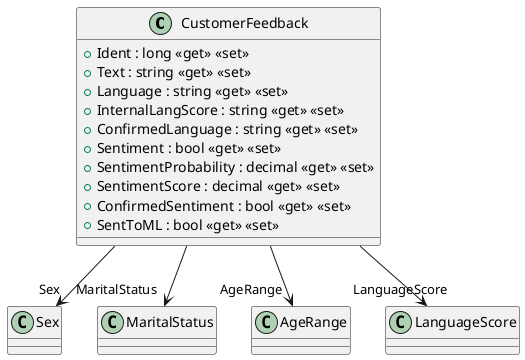 @startuml
class CustomerFeedback {
    + Ident : long <<get>> <<set>>
    + Text : string <<get>> <<set>>
    + Language : string <<get>> <<set>>
    + InternalLangScore : string <<get>> <<set>>
    + ConfirmedLanguage : string <<get>> <<set>>
    + Sentiment : bool <<get>> <<set>>
    + SentimentProbability : decimal <<get>> <<set>>
    + SentimentScore : decimal <<get>> <<set>>
    + ConfirmedSentiment : bool <<get>> <<set>>
    + SentToML : bool <<get>> <<set>>
}
CustomerFeedback --> "Sex" Sex
CustomerFeedback --> "MaritalStatus" MaritalStatus
CustomerFeedback --> "AgeRange" AgeRange
CustomerFeedback --> "LanguageScore" LanguageScore
@enduml
